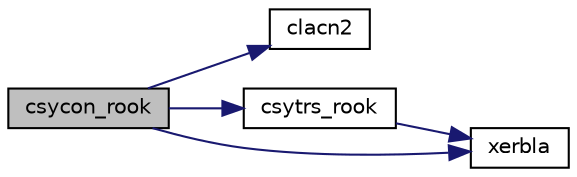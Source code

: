 digraph "csycon_rook"
{
 // LATEX_PDF_SIZE
  edge [fontname="Helvetica",fontsize="10",labelfontname="Helvetica",labelfontsize="10"];
  node [fontname="Helvetica",fontsize="10",shape=record];
  rankdir="LR";
  Node1 [label="csycon_rook",height=0.2,width=0.4,color="black", fillcolor="grey75", style="filled", fontcolor="black",tooltip="CSYCON_ROOK"];
  Node1 -> Node2 [color="midnightblue",fontsize="10",style="solid",fontname="Helvetica"];
  Node2 [label="clacn2",height=0.2,width=0.4,color="black", fillcolor="white", style="filled",URL="$clacn2_8f.html#ab908babe3ec3648412de15e0f8ab4479",tooltip="CLACN2 estimates the 1-norm of a square matrix, using reverse communication for evaluating matrix-vec..."];
  Node1 -> Node3 [color="midnightblue",fontsize="10",style="solid",fontname="Helvetica"];
  Node3 [label="csytrs_rook",height=0.2,width=0.4,color="black", fillcolor="white", style="filled",URL="$csytrs__rook_8f.html#a4ede0bcbc69ca218b7b286e767577220",tooltip="CSYTRS_ROOK"];
  Node3 -> Node4 [color="midnightblue",fontsize="10",style="solid",fontname="Helvetica"];
  Node4 [label="xerbla",height=0.2,width=0.4,color="black", fillcolor="white", style="filled",URL="$xerbla_8f.html#a377ee61015baf8dea7770b3a404b1c07",tooltip="XERBLA"];
  Node1 -> Node4 [color="midnightblue",fontsize="10",style="solid",fontname="Helvetica"];
}

